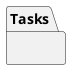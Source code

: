 @startuml TaskGraph

' 特别注意: 哪怕并不是"接口实现"，但如果A函数实现就是调用B函数，此处记录为 A <|.. B
' 如上认为B是对A的特殊的"方法实现"，而不是"接口实现"，哪怕他们本质上并没有继承关系

set namespaceSeparator ::


namespace Tasks{
    
}

@enduml